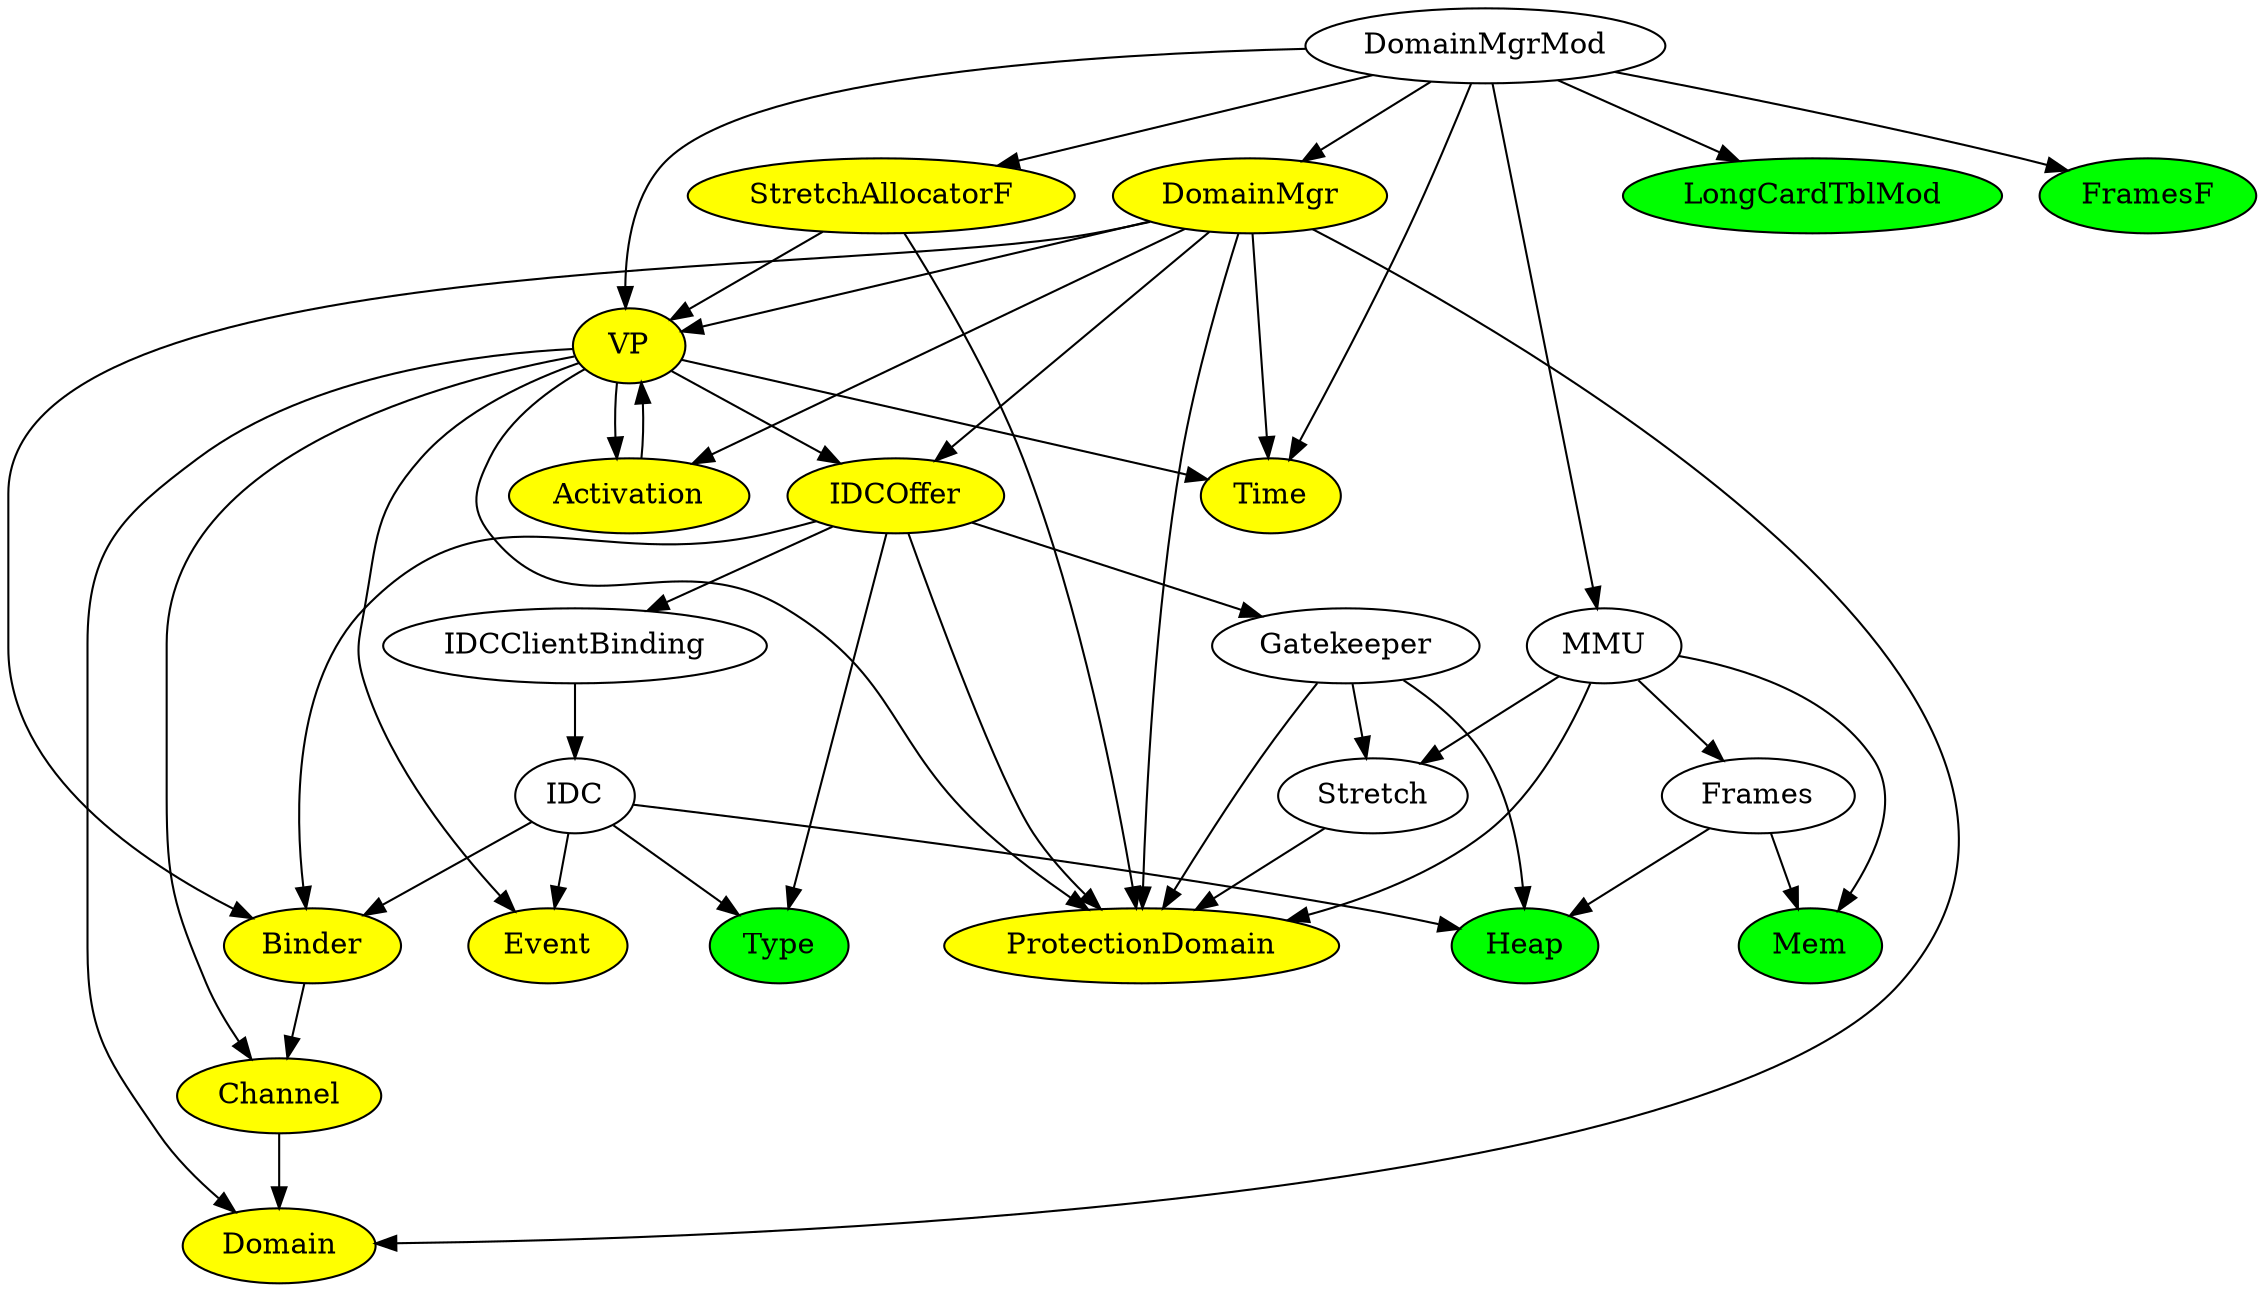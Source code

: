 digraph {
# Stuff we're after (what DomainMgr and VP need)
	VP [style=filled,fillcolor=yellow,color=black,fontcolor=black];
	Domain [style=filled,fillcolor=yellow,color=black,fontcolor=black];
	DomainMgr [style=filled,fillcolor=yellow,color=black,fontcolor=black];
	Binder [style=filled,fillcolor=yellow,color=black,fontcolor=black];
	IDCOffer [style=filled,fillcolor=yellow,color=black,fontcolor=black];
	Activation [style=filled,fillcolor=yellow,color=black,fontcolor=black];
	StretchAllocatorF [style=filled,fillcolor=yellow,color=black,fontcolor=black];
	Time [style=filled,fillcolor=yellow,color=black,fontcolor=black];
	ProtectionDomain [style=filled,fillcolor=yellow,color=black,fontcolor=black];
	Channel [style=filled,fillcolor=yellow,color=black,fontcolor=black];
	Event [style=filled,fillcolor=yellow,color=black,fontcolor=black];
# Leaf Nodes
	Heap [style=filled,fillcolor=green,color=black,fontcolor=black];
	LongCardTblMod [style=filled,fillcolor=green,color=black,fontcolor=black];
	Type [style=filled,fillcolor=green,color=black,fontcolor=black];
	Mem [style=filled,fillcolor=green,color=black,fontcolor=black];
	FramesF [style=filled,fillcolor=green,color=black,fontcolor=black];
# Non-leaf nodes
	Activation -> VP;
	Binder -> Channel;
	Channel -> Domain;
	DomainMgr -> Activation;
	DomainMgr -> ProtectionDomain;
	DomainMgr -> Time;
	DomainMgr -> Domain;
	DomainMgr -> VP;
	DomainMgr -> IDCOffer;
	DomainMgr -> Binder;
	DomainMgrMod -> StretchAllocatorF;
	DomainMgrMod -> Time;
	DomainMgrMod -> DomainMgr;
	DomainMgrMod -> FramesF;
	DomainMgrMod -> LongCardTblMod;
	DomainMgrMod -> MMU;
	DomainMgrMod -> VP;
	Frames -> Mem;
	Frames -> Heap;
	Gatekeeper -> Heap;
	Gatekeeper -> Stretch;
	Gatekeeper -> ProtectionDomain;
	IDC -> Heap;
	IDC -> Binder;
	IDC -> Event;
	IDC -> Type;
	IDCClientBinding -> IDC;
	IDCOffer -> Type;
	IDCOffer -> Binder;
	IDCOffer -> ProtectionDomain;
	IDCOffer -> IDCClientBinding;
	IDCOffer -> Gatekeeper;
	MMU -> Frames;
	MMU -> Mem; 
	MMU -> ProtectionDomain;
	MMU -> Stretch;
	Stretch -> ProtectionDomain;
	StretchAllocatorF -> ProtectionDomain;
	StretchAllocatorF -> VP;
	VP -> Activation;
	VP -> Channel;
	VP -> Event;
	VP -> Time;
	VP -> Domain;
	VP -> ProtectionDomain;
	VP -> IDCOffer;
}
